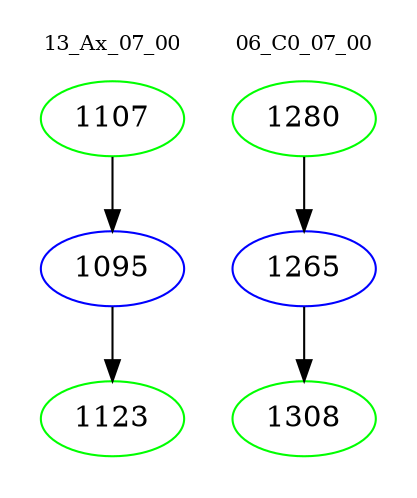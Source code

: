 digraph{
subgraph cluster_0 {
color = white
label = "13_Ax_07_00";
fontsize=10;
T0_1107 [label="1107", color="green"]
T0_1107 -> T0_1095 [color="black"]
T0_1095 [label="1095", color="blue"]
T0_1095 -> T0_1123 [color="black"]
T0_1123 [label="1123", color="green"]
}
subgraph cluster_1 {
color = white
label = "06_C0_07_00";
fontsize=10;
T1_1280 [label="1280", color="green"]
T1_1280 -> T1_1265 [color="black"]
T1_1265 [label="1265", color="blue"]
T1_1265 -> T1_1308 [color="black"]
T1_1308 [label="1308", color="green"]
}
}
